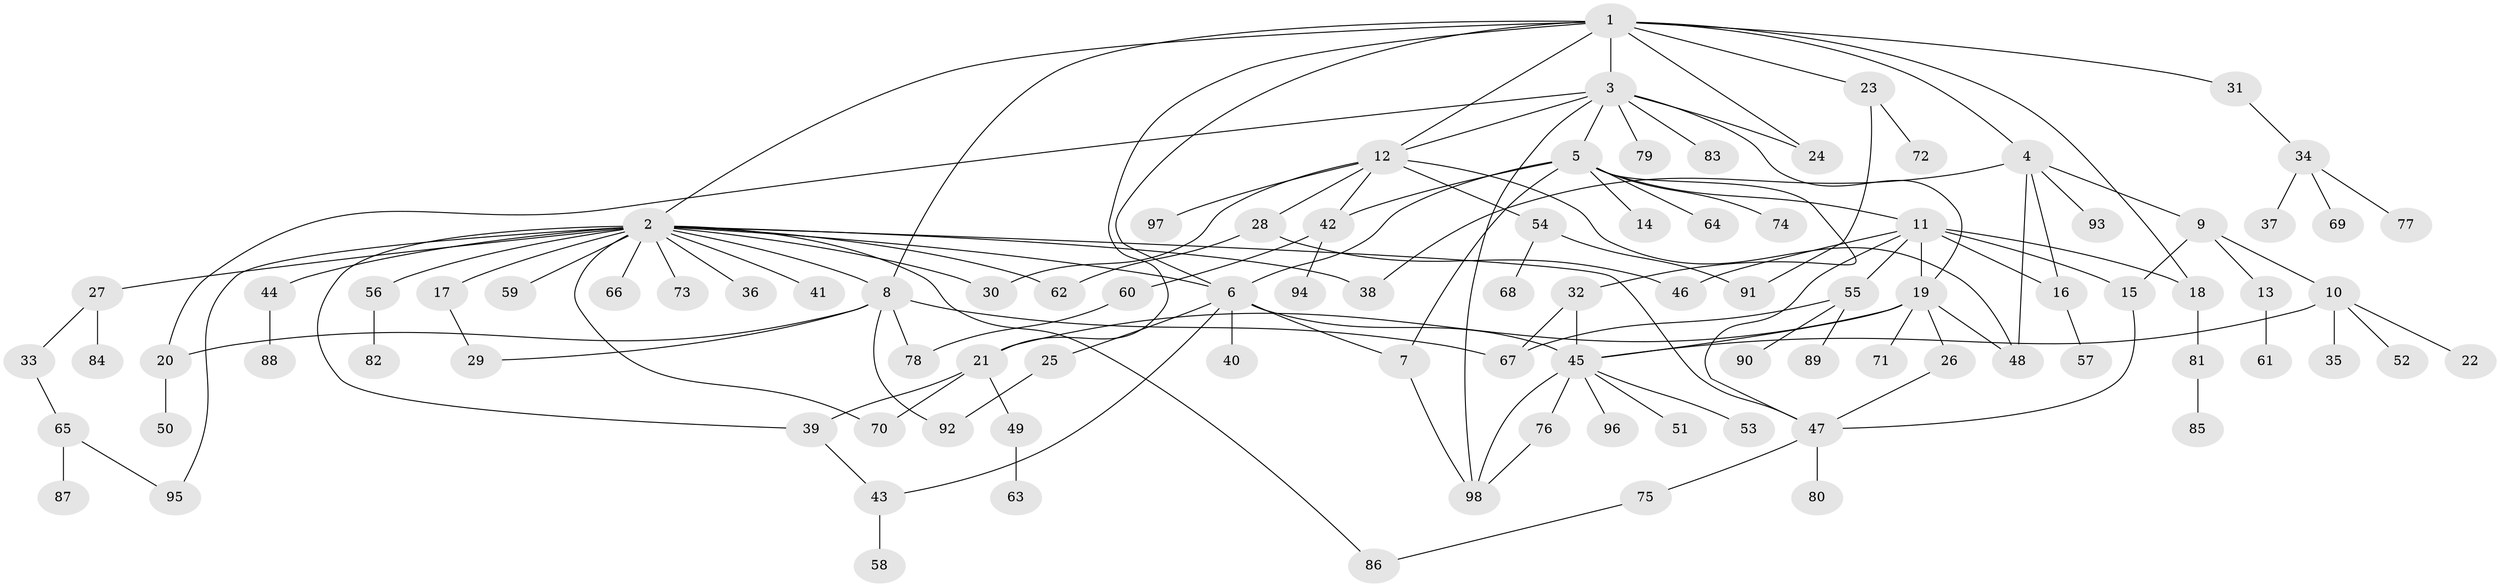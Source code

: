 // Generated by graph-tools (version 1.1) at 2025/11/02/27/25 16:11:11]
// undirected, 98 vertices, 136 edges
graph export_dot {
graph [start="1"]
  node [color=gray90,style=filled];
  1;
  2;
  3;
  4;
  5;
  6;
  7;
  8;
  9;
  10;
  11;
  12;
  13;
  14;
  15;
  16;
  17;
  18;
  19;
  20;
  21;
  22;
  23;
  24;
  25;
  26;
  27;
  28;
  29;
  30;
  31;
  32;
  33;
  34;
  35;
  36;
  37;
  38;
  39;
  40;
  41;
  42;
  43;
  44;
  45;
  46;
  47;
  48;
  49;
  50;
  51;
  52;
  53;
  54;
  55;
  56;
  57;
  58;
  59;
  60;
  61;
  62;
  63;
  64;
  65;
  66;
  67;
  68;
  69;
  70;
  71;
  72;
  73;
  74;
  75;
  76;
  77;
  78;
  79;
  80;
  81;
  82;
  83;
  84;
  85;
  86;
  87;
  88;
  89;
  90;
  91;
  92;
  93;
  94;
  95;
  96;
  97;
  98;
  1 -- 2;
  1 -- 3;
  1 -- 4;
  1 -- 6;
  1 -- 8;
  1 -- 12;
  1 -- 18;
  1 -- 21;
  1 -- 23;
  1 -- 24;
  1 -- 31;
  2 -- 6;
  2 -- 8;
  2 -- 17;
  2 -- 27;
  2 -- 30;
  2 -- 36;
  2 -- 38;
  2 -- 39;
  2 -- 41;
  2 -- 44;
  2 -- 47;
  2 -- 56;
  2 -- 59;
  2 -- 62;
  2 -- 66;
  2 -- 70;
  2 -- 73;
  2 -- 86;
  2 -- 95;
  3 -- 5;
  3 -- 12;
  3 -- 19;
  3 -- 20;
  3 -- 24;
  3 -- 79;
  3 -- 83;
  3 -- 98;
  4 -- 9;
  4 -- 16;
  4 -- 38;
  4 -- 48;
  4 -- 93;
  5 -- 6;
  5 -- 7;
  5 -- 11;
  5 -- 14;
  5 -- 32;
  5 -- 42;
  5 -- 64;
  5 -- 74;
  6 -- 7;
  6 -- 25;
  6 -- 40;
  6 -- 43;
  6 -- 45;
  7 -- 98;
  8 -- 20;
  8 -- 29;
  8 -- 67;
  8 -- 78;
  8 -- 92;
  9 -- 10;
  9 -- 13;
  9 -- 15;
  10 -- 22;
  10 -- 35;
  10 -- 45;
  10 -- 52;
  11 -- 15;
  11 -- 16;
  11 -- 18;
  11 -- 19;
  11 -- 46;
  11 -- 47;
  11 -- 55;
  12 -- 28;
  12 -- 30;
  12 -- 42;
  12 -- 48;
  12 -- 54;
  12 -- 97;
  13 -- 61;
  15 -- 47;
  16 -- 57;
  17 -- 29;
  18 -- 81;
  19 -- 21;
  19 -- 26;
  19 -- 45;
  19 -- 48;
  19 -- 71;
  20 -- 50;
  21 -- 39;
  21 -- 49;
  21 -- 70;
  23 -- 72;
  23 -- 91;
  25 -- 92;
  26 -- 47;
  27 -- 33;
  27 -- 84;
  28 -- 46;
  28 -- 62;
  31 -- 34;
  32 -- 45;
  32 -- 67;
  33 -- 65;
  34 -- 37;
  34 -- 69;
  34 -- 77;
  39 -- 43;
  42 -- 60;
  42 -- 94;
  43 -- 58;
  44 -- 88;
  45 -- 51;
  45 -- 53;
  45 -- 76;
  45 -- 96;
  45 -- 98;
  47 -- 75;
  47 -- 80;
  49 -- 63;
  54 -- 68;
  54 -- 91;
  55 -- 67;
  55 -- 89;
  55 -- 90;
  56 -- 82;
  60 -- 78;
  65 -- 87;
  65 -- 95;
  75 -- 86;
  76 -- 98;
  81 -- 85;
}
